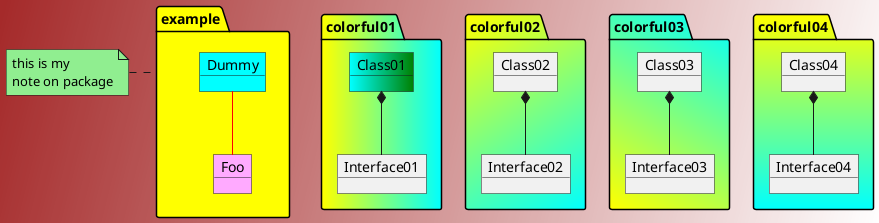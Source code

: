 @startuml

skinparam backgroundcolor Brown/White
skinparam classBackgroundColor Pink|Blue

package example #Yellow {
    object Dummy #Cyan
    object Foo #FFAAFF
}
note left of example #LightGreen
    this is my
    note on package
end note

Dummy -- Foo #red 

package colorful01 #Yellow|Cyan {
    object Class01 #Cyan|Green
    object Interface01
    Class01 *-- Interface01
}

package colorful02 #Yellow/Cyan {
    object Class02
    object Interface02
    Class02 *-- Interface02
}

package colorful03 #Yellow\Cyan {
    object Class03
    object Interface03
    Class03 *-- Interface03
}

package colorful04 #Yellow-Cyan {
    object Class04
    object Interface04
    Class04 *-- Interface04
}

@enduml